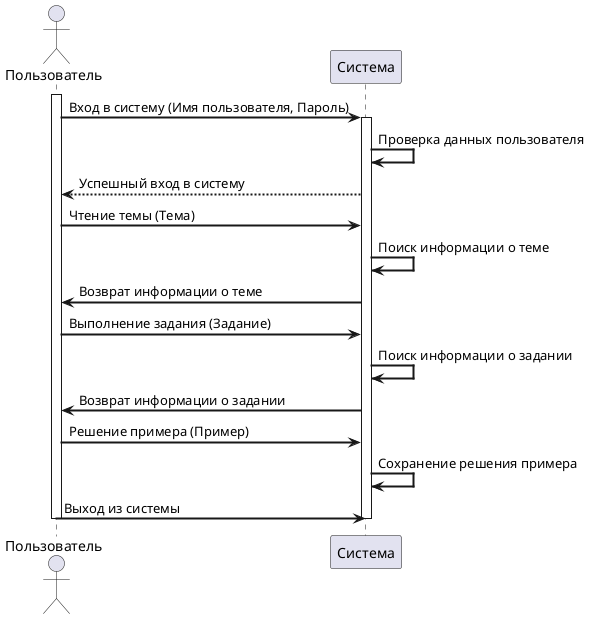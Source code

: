 @startuml
skinparam sequence {
  ArrowThickness 2
  ParticipantFontSize 14
  ActorFontSize 14
}

actor Пользователь
participant Система

activate Пользователь

Пользователь -> Система: Вход в систему (Имя пользователя, Пароль)
activate Система
Система -> Система: Проверка данных пользователя
Система --> Пользователь: Успешный вход в систему

Пользователь -> Система: Чтение темы (Тема)
Система -> Система: Поиск информации о теме
Система -> Пользователь: Возврат информации о теме

Пользователь -> Система: Выполнение задания (Задание)
Система -> Система: Поиск информации о задании
Система -> Пользователь: Возврат информации о задании

Пользователь -> Система: Решение примера (Пример)
Система -> Система: Сохранение решения примера

Пользователь -> Система: Выход из системы
deactivate Пользователь
deactivate Система

@enduml
